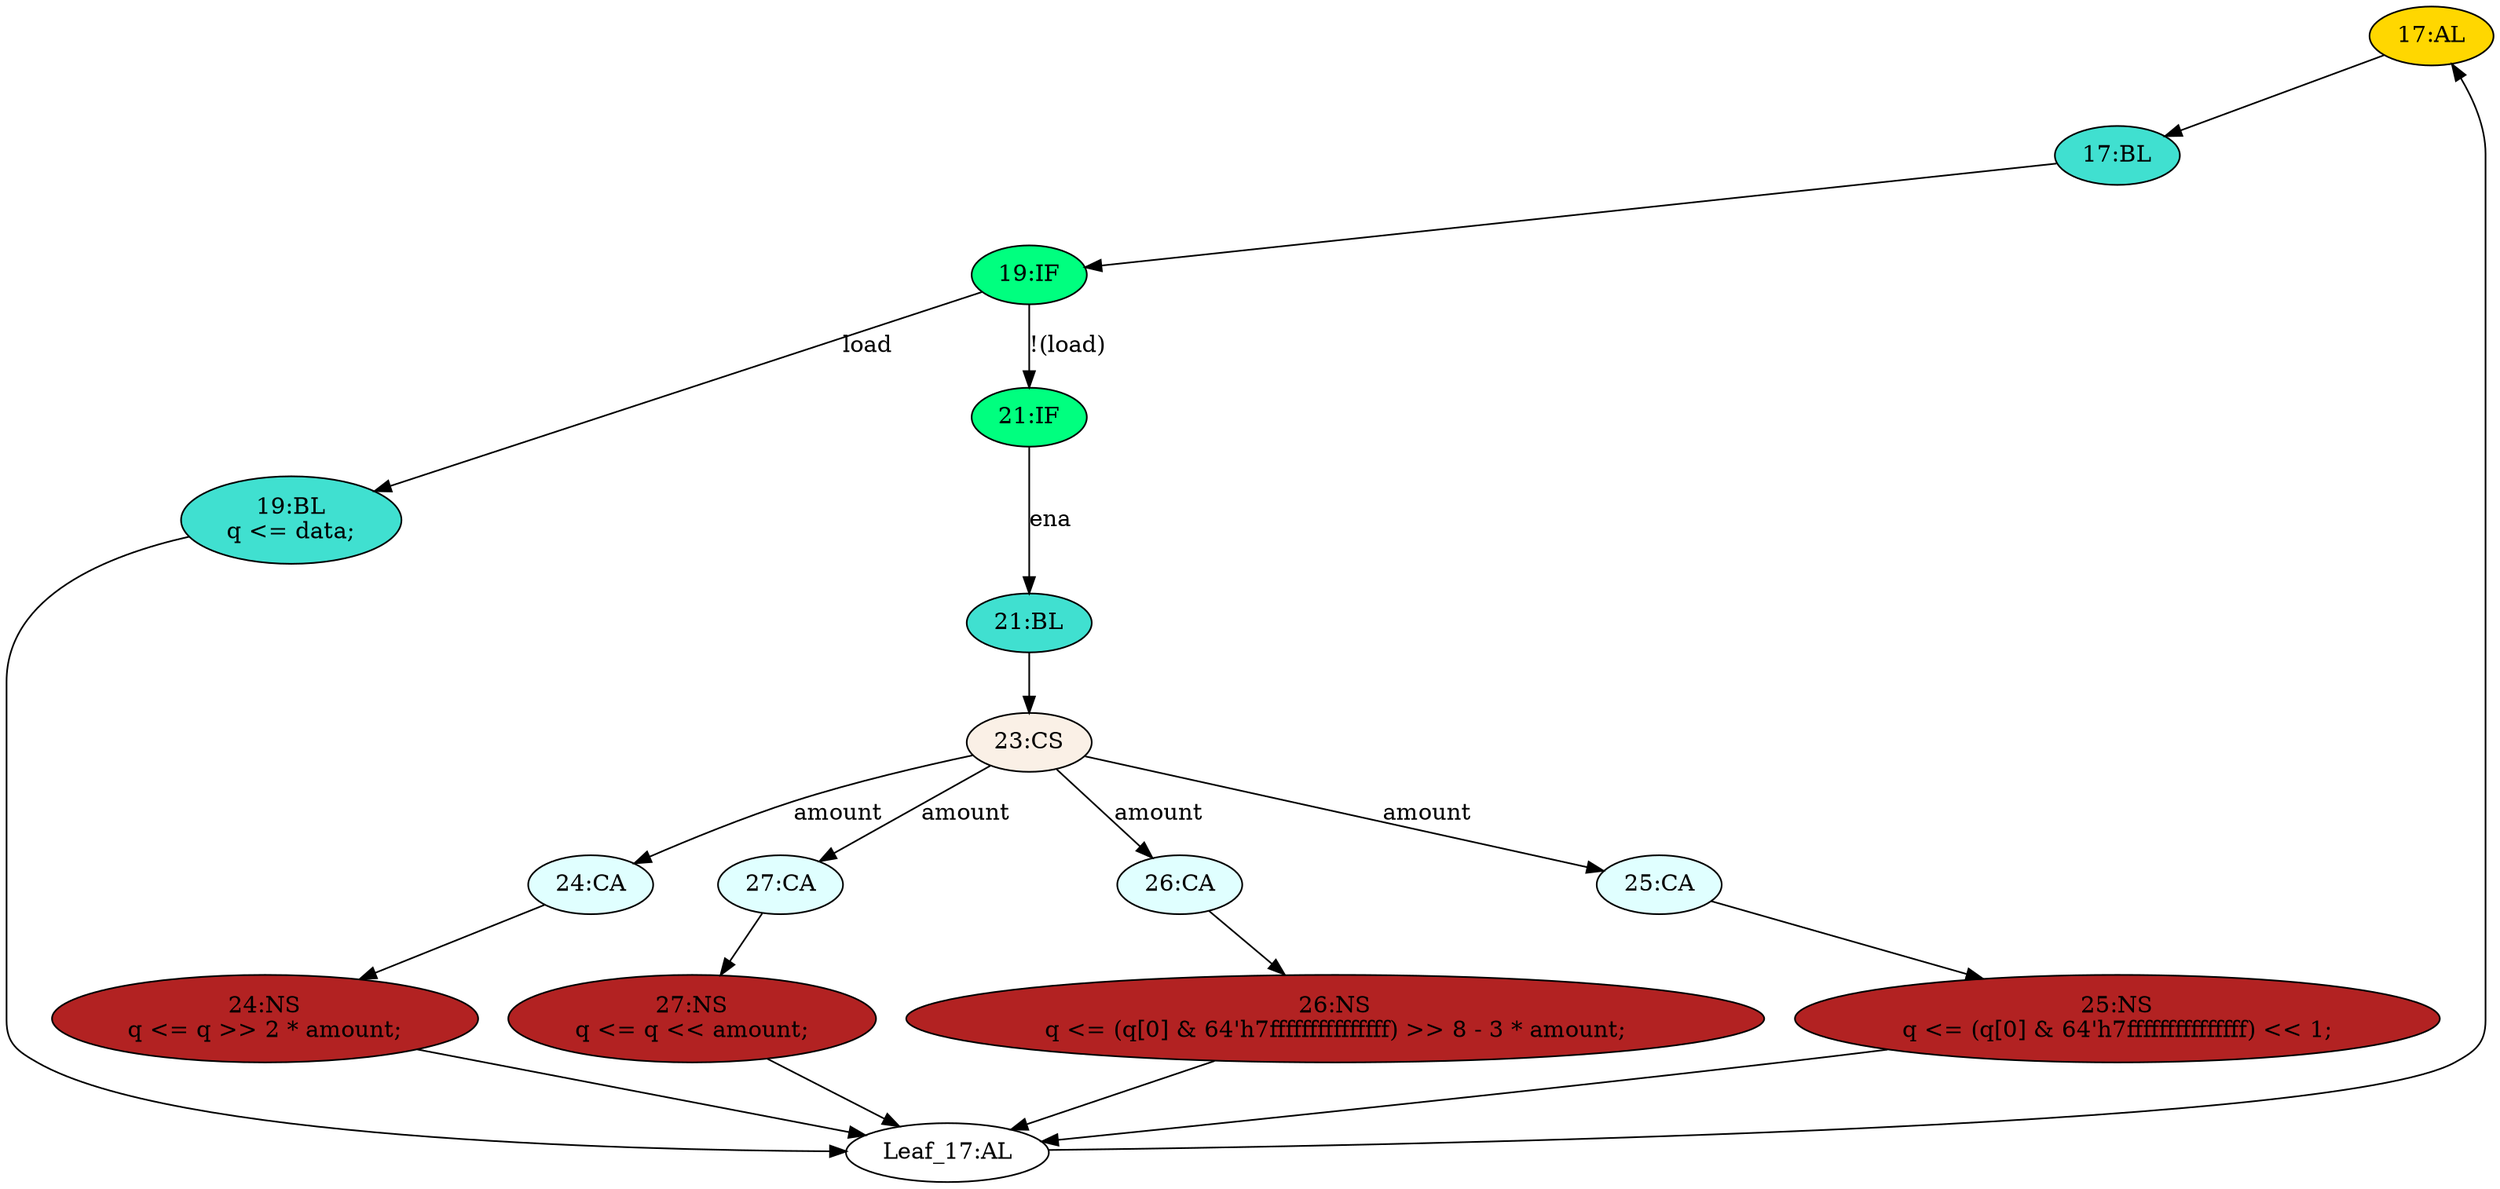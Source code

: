 strict digraph "compose( ,  )" {
	node [label="\N"];
	"17:AL"	[ast="<pyverilog.vparser.ast.Always object at 0x7efd76d37090>",
		clk_sens=True,
		fillcolor=gold,
		label="17:AL",
		sens="['clk']",
		statements="[]",
		style=filled,
		typ=Always,
		use_var="['load', 'ena', 'amount', 'data', 'q']"];
	"17:BL"	[ast="<pyverilog.vparser.ast.Block object at 0x7efd76d23d10>",
		fillcolor=turquoise,
		label="17:BL",
		statements="[]",
		style=filled,
		typ=Block];
	"17:AL" -> "17:BL"	[cond="[]",
		lineno=None];
	"24:CA"	[ast="<pyverilog.vparser.ast.Case object at 0x7efd76d31650>",
		fillcolor=lightcyan,
		label="24:CA",
		statements="[]",
		style=filled,
		typ=Case];
	"24:NS"	[ast="<pyverilog.vparser.ast.NonblockingSubstitution object at 0x7efd76d3dc50>",
		fillcolor=firebrick,
		label="24:NS
q <= q >> 2 * amount;",
		statements="[<pyverilog.vparser.ast.NonblockingSubstitution object at 0x7efd76d3dc50>]",
		style=filled,
		typ=NonblockingSubstitution];
	"24:CA" -> "24:NS"	[cond="[]",
		lineno=None];
	"21:BL"	[ast="<pyverilog.vparser.ast.Block object at 0x7efd76ccebd0>",
		fillcolor=turquoise,
		label="21:BL",
		statements="[]",
		style=filled,
		typ=Block];
	"23:CS"	[ast="<pyverilog.vparser.ast.CaseStatement object at 0x7efd788a8ad0>",
		fillcolor=linen,
		label="23:CS",
		statements="[]",
		style=filled,
		typ=CaseStatement];
	"21:BL" -> "23:CS"	[cond="[]",
		lineno=None];
	"26:NS"	[ast="<pyverilog.vparser.ast.NonblockingSubstitution object at 0x7efd76d46510>",
		fillcolor=firebrick,
		label="26:NS
q <= (q[0] & 64'h7fffffffffffffff) >> 8 - 3 * amount;",
		statements="[<pyverilog.vparser.ast.NonblockingSubstitution object at 0x7efd76d46510>]",
		style=filled,
		typ=NonblockingSubstitution];
	"Leaf_17:AL"	[def_var="['q']",
		label="Leaf_17:AL"];
	"26:NS" -> "Leaf_17:AL"	[cond="[]",
		lineno=None];
	"27:CA"	[ast="<pyverilog.vparser.ast.Case object at 0x7efd76998cd0>",
		fillcolor=lightcyan,
		label="27:CA",
		statements="[]",
		style=filled,
		typ=Case];
	"27:NS"	[ast="<pyverilog.vparser.ast.NonblockingSubstitution object at 0x7efd76998610>",
		fillcolor=firebrick,
		label="27:NS
q <= q << amount;",
		statements="[<pyverilog.vparser.ast.NonblockingSubstitution object at 0x7efd76998610>]",
		style=filled,
		typ=NonblockingSubstitution];
	"27:CA" -> "27:NS"	[cond="[]",
		lineno=None];
	"19:BL"	[ast="<pyverilog.vparser.ast.Block object at 0x7efd76d23790>",
		fillcolor=turquoise,
		label="19:BL
q <= data;",
		statements="[<pyverilog.vparser.ast.NonblockingSubstitution object at 0x7efd76d23210>]",
		style=filled,
		typ=Block];
	"19:BL" -> "Leaf_17:AL"	[cond="[]",
		lineno=None];
	"21:IF"	[ast="<pyverilog.vparser.ast.IfStatement object at 0x7efd76cce550>",
		fillcolor=springgreen,
		label="21:IF",
		statements="[]",
		style=filled,
		typ=IfStatement];
	"21:IF" -> "21:BL"	[cond="['ena']",
		label=ena,
		lineno=21];
	"25:NS"	[ast="<pyverilog.vparser.ast.NonblockingSubstitution object at 0x7efd7ae85d10>",
		fillcolor=firebrick,
		label="25:NS
q <= (q[0] & 64'h7fffffffffffffff) << 1;",
		statements="[<pyverilog.vparser.ast.NonblockingSubstitution object at 0x7efd7ae85d10>]",
		style=filled,
		typ=NonblockingSubstitution];
	"25:NS" -> "Leaf_17:AL"	[cond="[]",
		lineno=None];
	"19:IF"	[ast="<pyverilog.vparser.ast.IfStatement object at 0x7efd76d23ed0>",
		fillcolor=springgreen,
		label="19:IF",
		statements="[]",
		style=filled,
		typ=IfStatement];
	"17:BL" -> "19:IF"	[cond="[]",
		lineno=None];
	"19:IF" -> "19:BL"	[cond="['load']",
		label=load,
		lineno=19];
	"19:IF" -> "21:IF"	[cond="['load']",
		label="!(load)",
		lineno=19];
	"24:NS" -> "Leaf_17:AL"	[cond="[]",
		lineno=None];
	"27:NS" -> "Leaf_17:AL"	[cond="[]",
		lineno=None];
	"23:CS" -> "24:CA"	[cond="['amount']",
		label=amount,
		lineno=23];
	"23:CS" -> "27:CA"	[cond="['amount']",
		label=amount,
		lineno=23];
	"26:CA"	[ast="<pyverilog.vparser.ast.Case object at 0x7efd7709ee50>",
		fillcolor=lightcyan,
		label="26:CA",
		statements="[]",
		style=filled,
		typ=Case];
	"23:CS" -> "26:CA"	[cond="['amount']",
		label=amount,
		lineno=23];
	"25:CA"	[ast="<pyverilog.vparser.ast.Case object at 0x7efd76d26850>",
		fillcolor=lightcyan,
		label="25:CA",
		statements="[]",
		style=filled,
		typ=Case];
	"23:CS" -> "25:CA"	[cond="['amount']",
		label=amount,
		lineno=23];
	"26:CA" -> "26:NS"	[cond="[]",
		lineno=None];
	"25:CA" -> "25:NS"	[cond="[]",
		lineno=None];
	"Leaf_17:AL" -> "17:AL";
}

